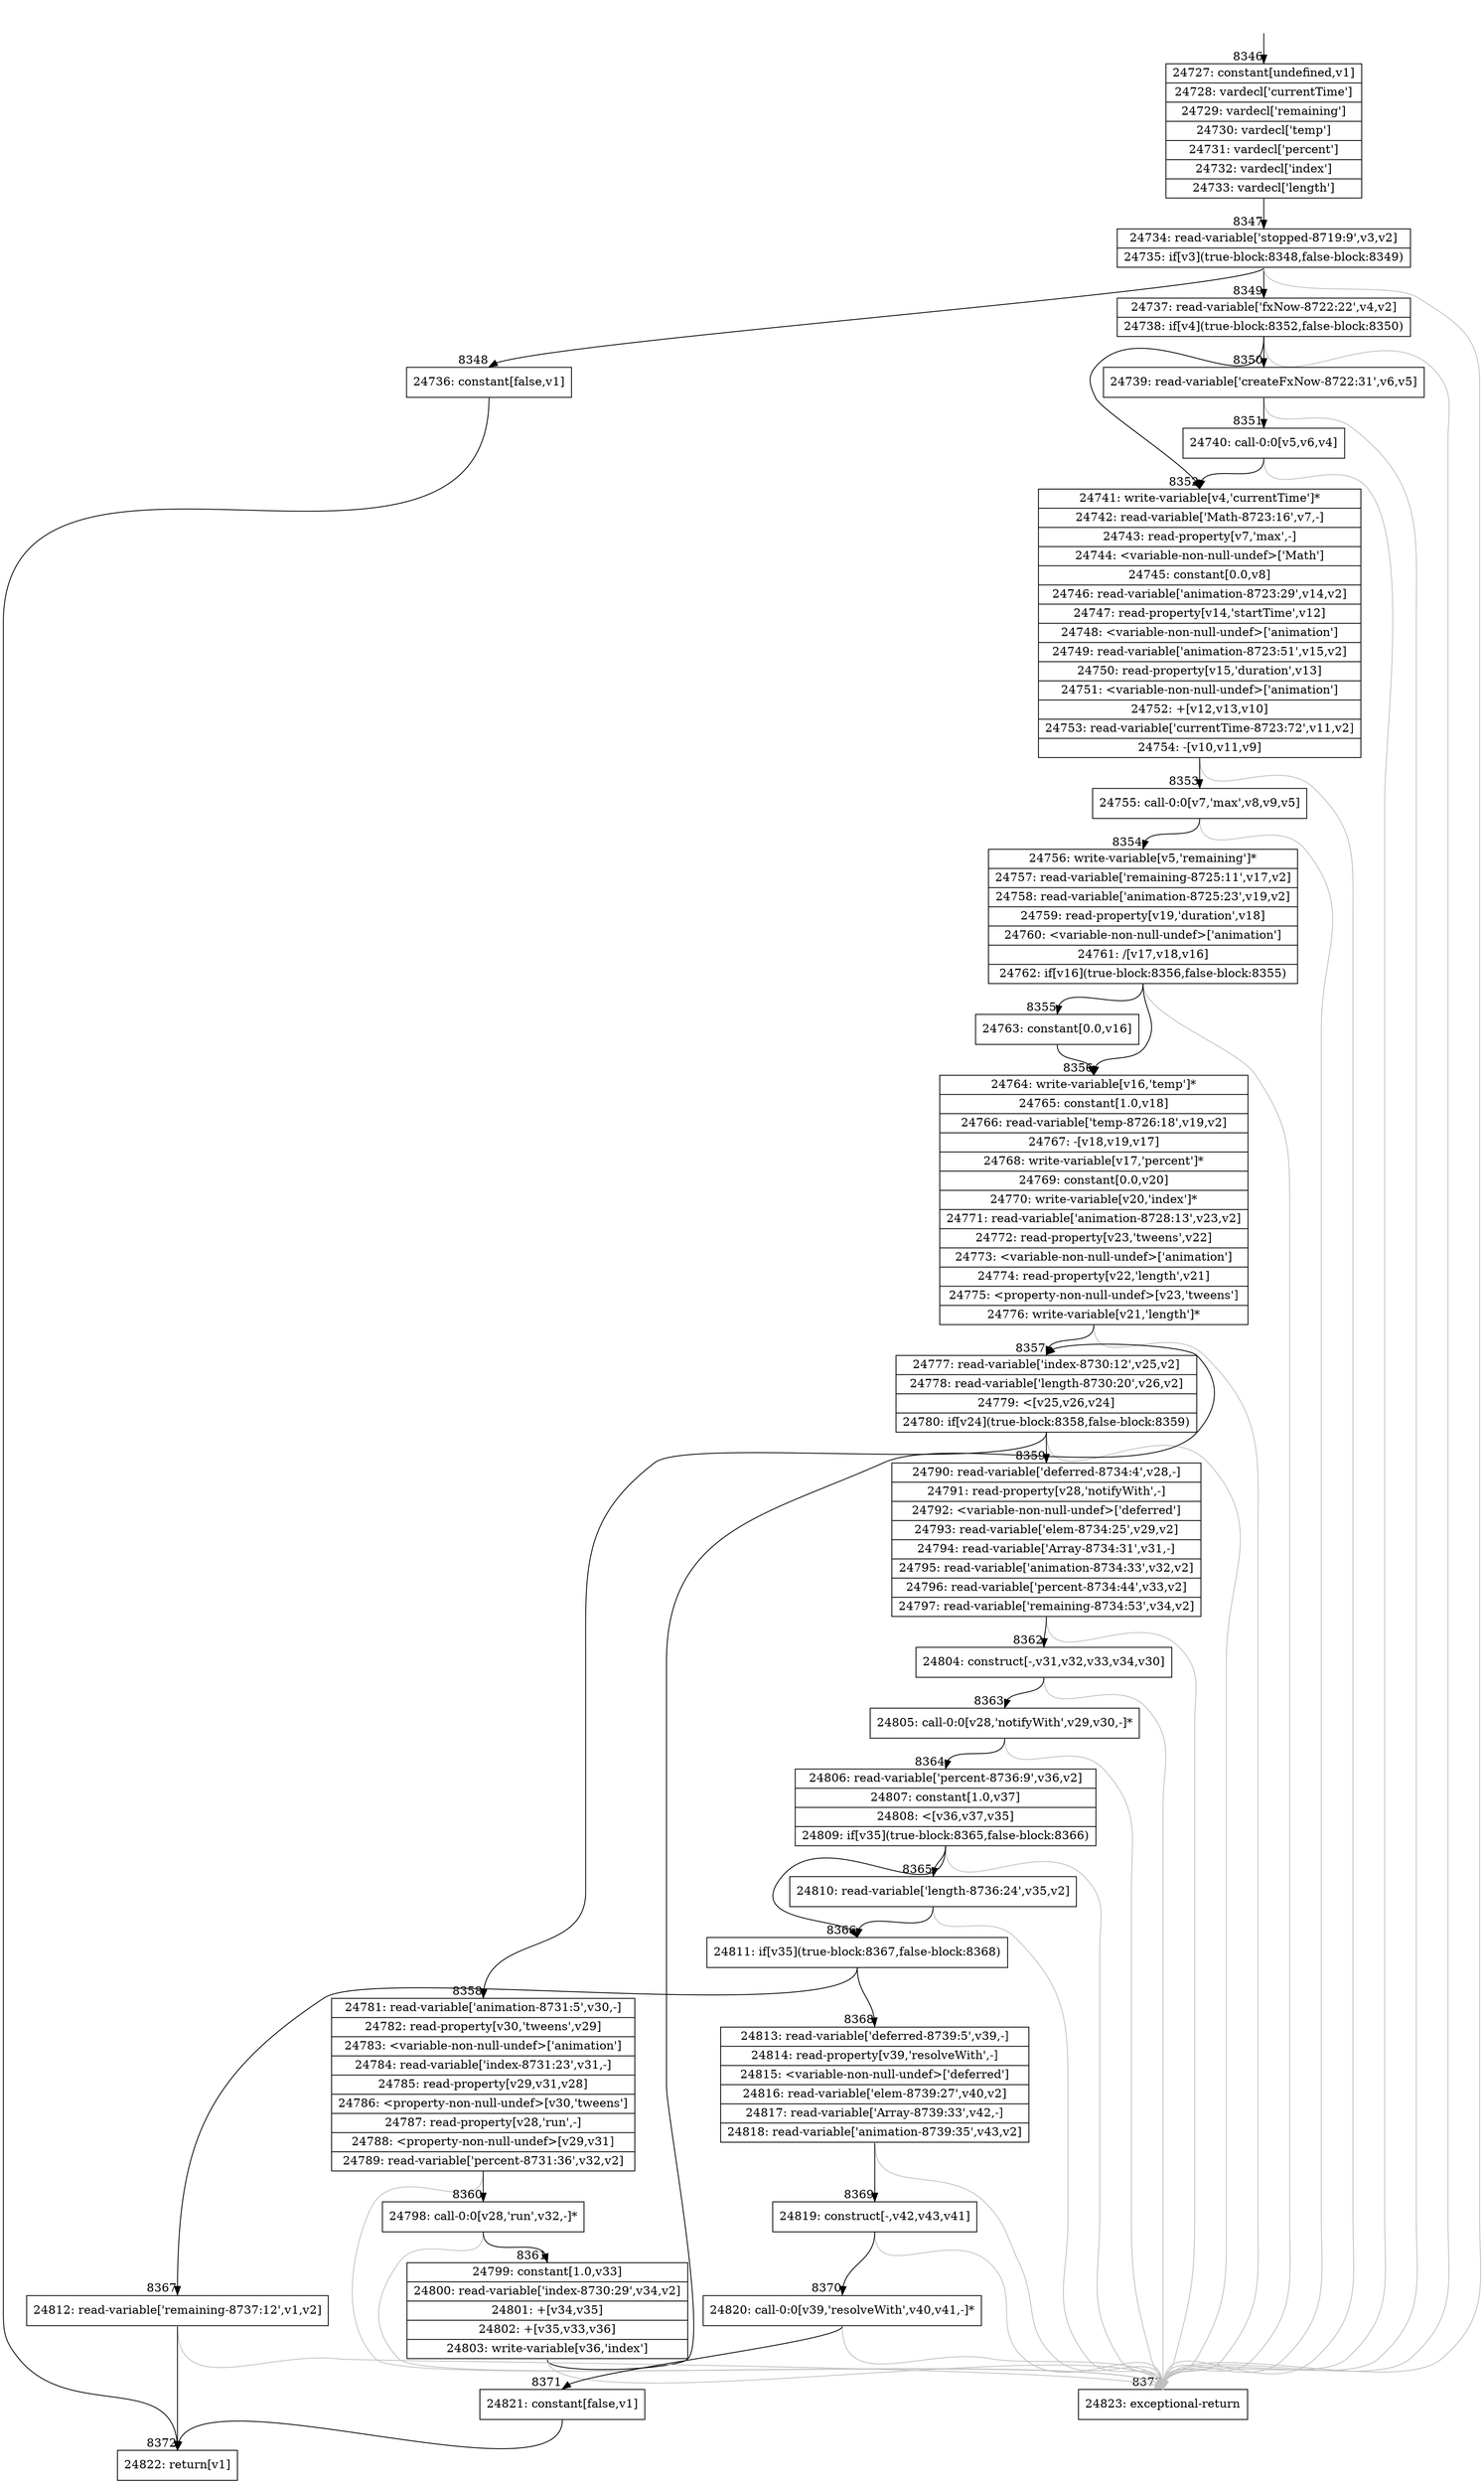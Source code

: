 digraph {
rankdir="TD"
BB_entry520[shape=none,label=""];
BB_entry520 -> BB8346 [tailport=s, headport=n, headlabel="    8346"]
BB8346 [shape=record label="{24727: constant[undefined,v1]|24728: vardecl['currentTime']|24729: vardecl['remaining']|24730: vardecl['temp']|24731: vardecl['percent']|24732: vardecl['index']|24733: vardecl['length']}" ] 
BB8346 -> BB8347 [tailport=s, headport=n, headlabel="      8347"]
BB8347 [shape=record label="{24734: read-variable['stopped-8719:9',v3,v2]|24735: if[v3](true-block:8348,false-block:8349)}" ] 
BB8347 -> BB8348 [tailport=s, headport=n, headlabel="      8348"]
BB8347 -> BB8349 [tailport=s, headport=n, headlabel="      8349"]
BB8347 -> BB8373 [tailport=s, headport=n, color=gray, headlabel="      8373"]
BB8348 [shape=record label="{24736: constant[false,v1]}" ] 
BB8348 -> BB8372 [tailport=s, headport=n, headlabel="      8372"]
BB8349 [shape=record label="{24737: read-variable['fxNow-8722:22',v4,v2]|24738: if[v4](true-block:8352,false-block:8350)}" ] 
BB8349 -> BB8352 [tailport=s, headport=n, headlabel="      8352"]
BB8349 -> BB8350 [tailport=s, headport=n, headlabel="      8350"]
BB8349 -> BB8373 [tailport=s, headport=n, color=gray]
BB8350 [shape=record label="{24739: read-variable['createFxNow-8722:31',v6,v5]}" ] 
BB8350 -> BB8351 [tailport=s, headport=n, headlabel="      8351"]
BB8350 -> BB8373 [tailport=s, headport=n, color=gray]
BB8351 [shape=record label="{24740: call-0:0[v5,v6,v4]}" ] 
BB8351 -> BB8352 [tailport=s, headport=n]
BB8351 -> BB8373 [tailport=s, headport=n, color=gray]
BB8352 [shape=record label="{24741: write-variable[v4,'currentTime']*|24742: read-variable['Math-8723:16',v7,-]|24743: read-property[v7,'max',-]|24744: \<variable-non-null-undef\>['Math']|24745: constant[0.0,v8]|24746: read-variable['animation-8723:29',v14,v2]|24747: read-property[v14,'startTime',v12]|24748: \<variable-non-null-undef\>['animation']|24749: read-variable['animation-8723:51',v15,v2]|24750: read-property[v15,'duration',v13]|24751: \<variable-non-null-undef\>['animation']|24752: +[v12,v13,v10]|24753: read-variable['currentTime-8723:72',v11,v2]|24754: -[v10,v11,v9]}" ] 
BB8352 -> BB8353 [tailport=s, headport=n, headlabel="      8353"]
BB8352 -> BB8373 [tailport=s, headport=n, color=gray]
BB8353 [shape=record label="{24755: call-0:0[v7,'max',v8,v9,v5]}" ] 
BB8353 -> BB8354 [tailport=s, headport=n, headlabel="      8354"]
BB8353 -> BB8373 [tailport=s, headport=n, color=gray]
BB8354 [shape=record label="{24756: write-variable[v5,'remaining']*|24757: read-variable['remaining-8725:11',v17,v2]|24758: read-variable['animation-8725:23',v19,v2]|24759: read-property[v19,'duration',v18]|24760: \<variable-non-null-undef\>['animation']|24761: /[v17,v18,v16]|24762: if[v16](true-block:8356,false-block:8355)}" ] 
BB8354 -> BB8356 [tailport=s, headport=n, headlabel="      8356"]
BB8354 -> BB8355 [tailport=s, headport=n, headlabel="      8355"]
BB8354 -> BB8373 [tailport=s, headport=n, color=gray]
BB8355 [shape=record label="{24763: constant[0.0,v16]}" ] 
BB8355 -> BB8356 [tailport=s, headport=n]
BB8356 [shape=record label="{24764: write-variable[v16,'temp']*|24765: constant[1.0,v18]|24766: read-variable['temp-8726:18',v19,v2]|24767: -[v18,v19,v17]|24768: write-variable[v17,'percent']*|24769: constant[0.0,v20]|24770: write-variable[v20,'index']*|24771: read-variable['animation-8728:13',v23,v2]|24772: read-property[v23,'tweens',v22]|24773: \<variable-non-null-undef\>['animation']|24774: read-property[v22,'length',v21]|24775: \<property-non-null-undef\>[v23,'tweens']|24776: write-variable[v21,'length']*}" ] 
BB8356 -> BB8357 [tailport=s, headport=n, headlabel="      8357"]
BB8356 -> BB8373 [tailport=s, headport=n, color=gray]
BB8357 [shape=record label="{24777: read-variable['index-8730:12',v25,v2]|24778: read-variable['length-8730:20',v26,v2]|24779: \<[v25,v26,v24]|24780: if[v24](true-block:8358,false-block:8359)}" ] 
BB8357 -> BB8358 [tailport=s, headport=n, headlabel="      8358"]
BB8357 -> BB8359 [tailport=s, headport=n, headlabel="      8359"]
BB8357 -> BB8373 [tailport=s, headport=n, color=gray]
BB8358 [shape=record label="{24781: read-variable['animation-8731:5',v30,-]|24782: read-property[v30,'tweens',v29]|24783: \<variable-non-null-undef\>['animation']|24784: read-variable['index-8731:23',v31,-]|24785: read-property[v29,v31,v28]|24786: \<property-non-null-undef\>[v30,'tweens']|24787: read-property[v28,'run',-]|24788: \<property-non-null-undef\>[v29,v31]|24789: read-variable['percent-8731:36',v32,v2]}" ] 
BB8358 -> BB8360 [tailport=s, headport=n, headlabel="      8360"]
BB8358 -> BB8373 [tailport=s, headport=n, color=gray]
BB8359 [shape=record label="{24790: read-variable['deferred-8734:4',v28,-]|24791: read-property[v28,'notifyWith',-]|24792: \<variable-non-null-undef\>['deferred']|24793: read-variable['elem-8734:25',v29,v2]|24794: read-variable['Array-8734:31',v31,-]|24795: read-variable['animation-8734:33',v32,v2]|24796: read-variable['percent-8734:44',v33,v2]|24797: read-variable['remaining-8734:53',v34,v2]}" ] 
BB8359 -> BB8362 [tailport=s, headport=n, headlabel="      8362"]
BB8359 -> BB8373 [tailport=s, headport=n, color=gray]
BB8360 [shape=record label="{24798: call-0:0[v28,'run',v32,-]*}" ] 
BB8360 -> BB8361 [tailport=s, headport=n, headlabel="      8361"]
BB8360 -> BB8373 [tailport=s, headport=n, color=gray]
BB8361 [shape=record label="{24799: constant[1.0,v33]|24800: read-variable['index-8730:29',v34,v2]|24801: +[v34,v35]|24802: +[v35,v33,v36]|24803: write-variable[v36,'index']}" ] 
BB8361 -> BB8357 [tailport=s, headport=n]
BB8361 -> BB8373 [tailport=s, headport=n, color=gray]
BB8362 [shape=record label="{24804: construct[-,v31,v32,v33,v34,v30]}" ] 
BB8362 -> BB8363 [tailport=s, headport=n, headlabel="      8363"]
BB8362 -> BB8373 [tailport=s, headport=n, color=gray]
BB8363 [shape=record label="{24805: call-0:0[v28,'notifyWith',v29,v30,-]*}" ] 
BB8363 -> BB8364 [tailport=s, headport=n, headlabel="      8364"]
BB8363 -> BB8373 [tailport=s, headport=n, color=gray]
BB8364 [shape=record label="{24806: read-variable['percent-8736:9',v36,v2]|24807: constant[1.0,v37]|24808: \<[v36,v37,v35]|24809: if[v35](true-block:8365,false-block:8366)}" ] 
BB8364 -> BB8366 [tailport=s, headport=n, headlabel="      8366"]
BB8364 -> BB8365 [tailport=s, headport=n, headlabel="      8365"]
BB8364 -> BB8373 [tailport=s, headport=n, color=gray]
BB8365 [shape=record label="{24810: read-variable['length-8736:24',v35,v2]}" ] 
BB8365 -> BB8366 [tailport=s, headport=n]
BB8365 -> BB8373 [tailport=s, headport=n, color=gray]
BB8366 [shape=record label="{24811: if[v35](true-block:8367,false-block:8368)}" ] 
BB8366 -> BB8367 [tailport=s, headport=n, headlabel="      8367"]
BB8366 -> BB8368 [tailport=s, headport=n, headlabel="      8368"]
BB8367 [shape=record label="{24812: read-variable['remaining-8737:12',v1,v2]}" ] 
BB8367 -> BB8372 [tailport=s, headport=n]
BB8367 -> BB8373 [tailport=s, headport=n, color=gray]
BB8368 [shape=record label="{24813: read-variable['deferred-8739:5',v39,-]|24814: read-property[v39,'resolveWith',-]|24815: \<variable-non-null-undef\>['deferred']|24816: read-variable['elem-8739:27',v40,v2]|24817: read-variable['Array-8739:33',v42,-]|24818: read-variable['animation-8739:35',v43,v2]}" ] 
BB8368 -> BB8369 [tailport=s, headport=n, headlabel="      8369"]
BB8368 -> BB8373 [tailport=s, headport=n, color=gray]
BB8369 [shape=record label="{24819: construct[-,v42,v43,v41]}" ] 
BB8369 -> BB8370 [tailport=s, headport=n, headlabel="      8370"]
BB8369 -> BB8373 [tailport=s, headport=n, color=gray]
BB8370 [shape=record label="{24820: call-0:0[v39,'resolveWith',v40,v41,-]*}" ] 
BB8370 -> BB8371 [tailport=s, headport=n, headlabel="      8371"]
BB8370 -> BB8373 [tailport=s, headport=n, color=gray]
BB8371 [shape=record label="{24821: constant[false,v1]}" ] 
BB8371 -> BB8372 [tailport=s, headport=n]
BB8372 [shape=record label="{24822: return[v1]}" ] 
BB8373 [shape=record label="{24823: exceptional-return}" ] 
}
